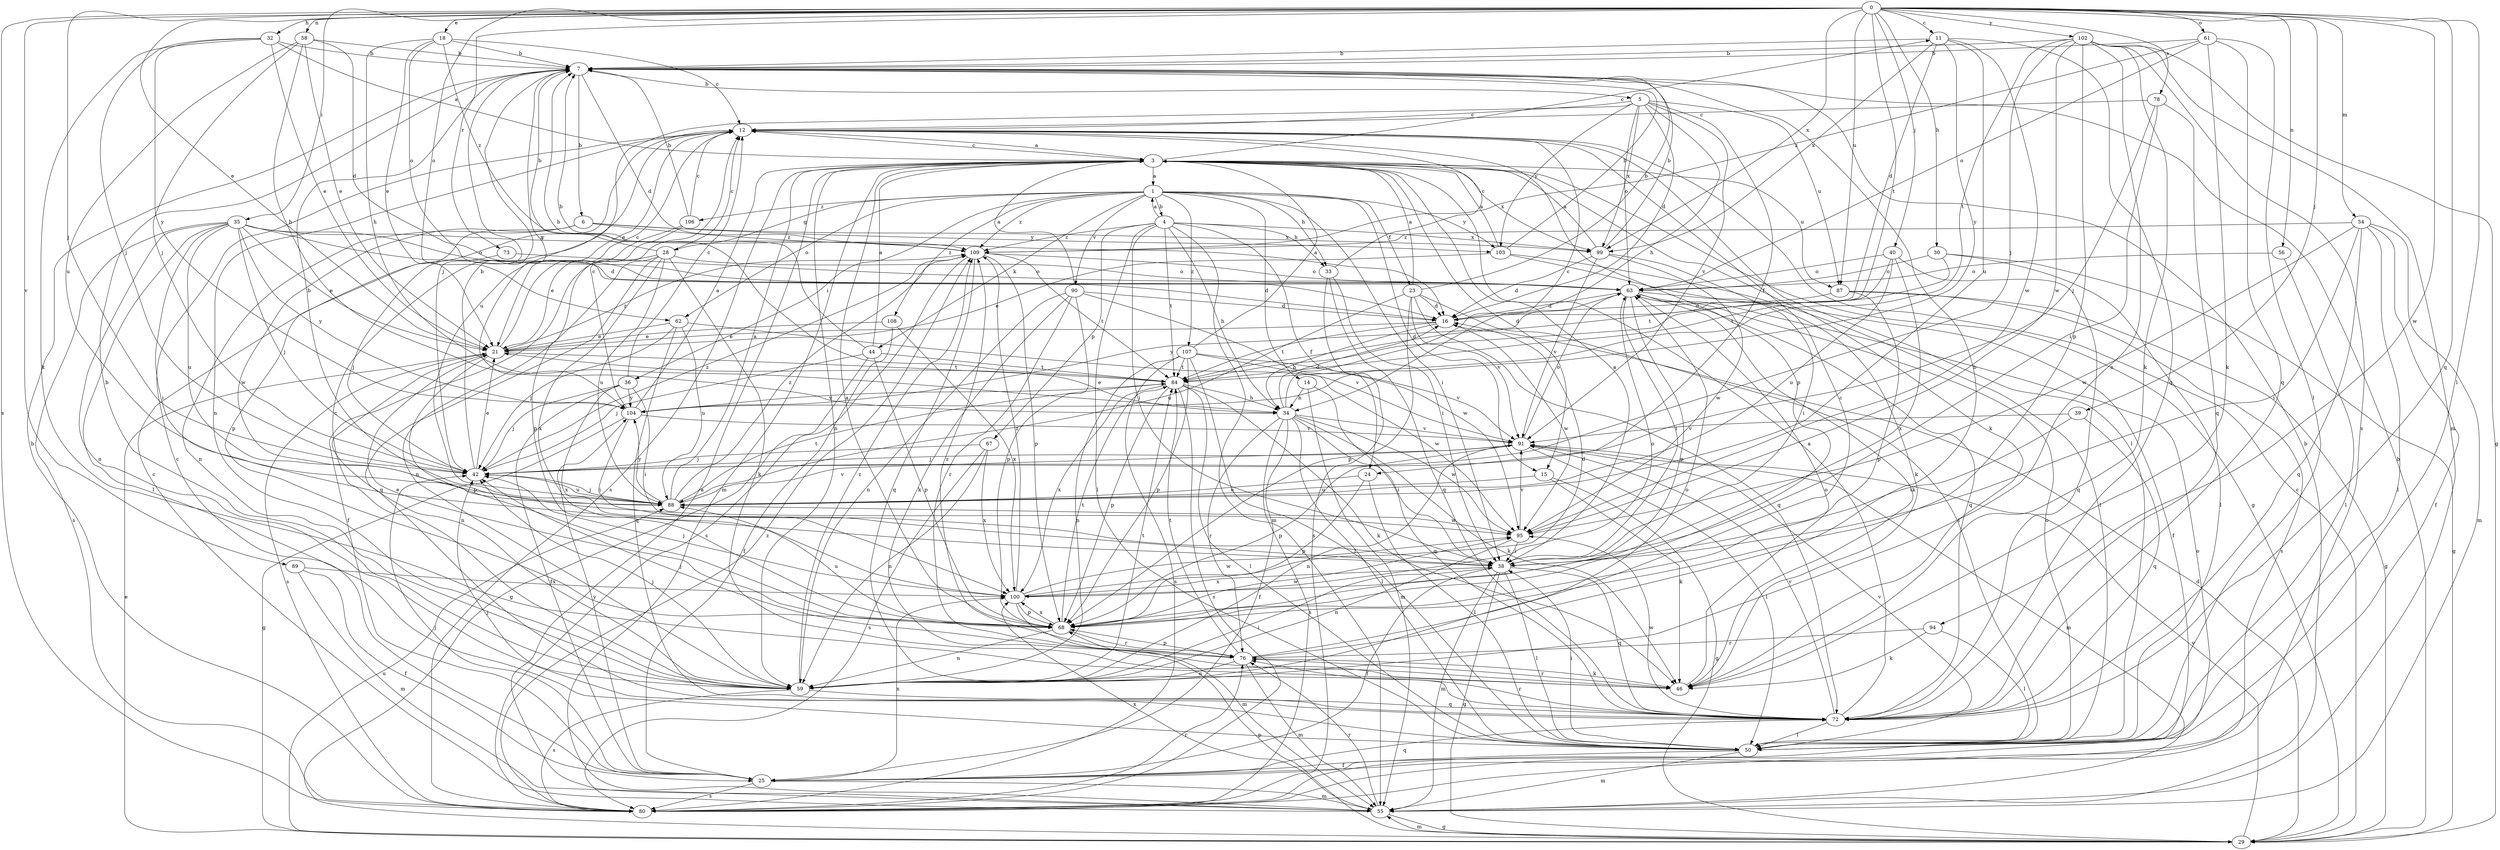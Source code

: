 strict digraph  {
0;
1;
3;
4;
5;
6;
7;
11;
12;
14;
15;
16;
18;
21;
23;
24;
25;
28;
29;
30;
32;
33;
34;
35;
36;
38;
39;
40;
42;
44;
46;
50;
54;
55;
56;
58;
59;
61;
62;
63;
67;
68;
72;
73;
76;
78;
80;
84;
87;
88;
89;
90;
91;
94;
95;
99;
100;
102;
103;
104;
106;
107;
108;
109;
0 -> 11  [label=c];
0 -> 18  [label=e];
0 -> 21  [label=e];
0 -> 30  [label=h];
0 -> 32  [label=h];
0 -> 35  [label=i];
0 -> 39  [label=j];
0 -> 40  [label=j];
0 -> 42  [label=j];
0 -> 50  [label=l];
0 -> 54  [label=m];
0 -> 56  [label=n];
0 -> 58  [label=n];
0 -> 61  [label=o];
0 -> 62  [label=o];
0 -> 72  [label=q];
0 -> 73  [label=r];
0 -> 78  [label=s];
0 -> 80  [label=s];
0 -> 84  [label=t];
0 -> 87  [label=u];
0 -> 89  [label=v];
0 -> 94  [label=w];
0 -> 99  [label=x];
0 -> 102  [label=y];
1 -> 4  [label=b];
1 -> 14  [label=d];
1 -> 15  [label=d];
1 -> 23  [label=f];
1 -> 28  [label=g];
1 -> 33  [label=h];
1 -> 36  [label=i];
1 -> 38  [label=i];
1 -> 44  [label=k];
1 -> 62  [label=o];
1 -> 90  [label=v];
1 -> 103  [label=y];
1 -> 106  [label=z];
1 -> 107  [label=z];
1 -> 108  [label=z];
1 -> 109  [label=z];
3 -> 1  [label=a];
3 -> 11  [label=c];
3 -> 12  [label=c];
3 -> 15  [label=d];
3 -> 29  [label=g];
3 -> 46  [label=k];
3 -> 55  [label=m];
3 -> 59  [label=n];
3 -> 80  [label=s];
3 -> 87  [label=u];
3 -> 99  [label=x];
4 -> 1  [label=a];
4 -> 24  [label=f];
4 -> 33  [label=h];
4 -> 34  [label=h];
4 -> 38  [label=i];
4 -> 50  [label=l];
4 -> 55  [label=m];
4 -> 67  [label=p];
4 -> 84  [label=t];
4 -> 99  [label=x];
4 -> 109  [label=z];
5 -> 12  [label=c];
5 -> 16  [label=d];
5 -> 24  [label=f];
5 -> 34  [label=h];
5 -> 63  [label=o];
5 -> 87  [label=u];
5 -> 88  [label=u];
5 -> 91  [label=v];
5 -> 99  [label=x];
5 -> 103  [label=y];
6 -> 59  [label=n];
6 -> 68  [label=p];
6 -> 95  [label=w];
6 -> 99  [label=x];
6 -> 103  [label=y];
6 -> 109  [label=z];
7 -> 5  [label=b];
7 -> 6  [label=b];
7 -> 16  [label=d];
7 -> 42  [label=j];
7 -> 104  [label=y];
11 -> 7  [label=b];
11 -> 16  [label=d];
11 -> 72  [label=q];
11 -> 88  [label=u];
11 -> 95  [label=w];
11 -> 99  [label=x];
11 -> 104  [label=y];
12 -> 3  [label=a];
12 -> 21  [label=e];
12 -> 50  [label=l];
12 -> 59  [label=n];
12 -> 68  [label=p];
14 -> 34  [label=h];
14 -> 55  [label=m];
14 -> 72  [label=q];
15 -> 29  [label=g];
15 -> 46  [label=k];
15 -> 88  [label=u];
16 -> 21  [label=e];
16 -> 34  [label=h];
16 -> 84  [label=t];
16 -> 95  [label=w];
18 -> 7  [label=b];
18 -> 12  [label=c];
18 -> 21  [label=e];
18 -> 34  [label=h];
18 -> 63  [label=o];
18 -> 109  [label=z];
21 -> 12  [label=c];
21 -> 59  [label=n];
21 -> 68  [label=p];
21 -> 80  [label=s];
21 -> 84  [label=t];
21 -> 109  [label=z];
23 -> 3  [label=a];
23 -> 7  [label=b];
23 -> 16  [label=d];
23 -> 50  [label=l];
23 -> 68  [label=p];
23 -> 72  [label=q];
23 -> 88  [label=u];
23 -> 91  [label=v];
24 -> 50  [label=l];
24 -> 68  [label=p];
24 -> 88  [label=u];
25 -> 12  [label=c];
25 -> 42  [label=j];
25 -> 55  [label=m];
25 -> 72  [label=q];
25 -> 80  [label=s];
25 -> 100  [label=x];
25 -> 104  [label=y];
28 -> 7  [label=b];
28 -> 12  [label=c];
28 -> 25  [label=f];
28 -> 46  [label=k];
28 -> 59  [label=n];
28 -> 63  [label=o];
28 -> 72  [label=q];
28 -> 88  [label=u];
28 -> 100  [label=x];
29 -> 7  [label=b];
29 -> 12  [label=c];
29 -> 16  [label=d];
29 -> 21  [label=e];
29 -> 55  [label=m];
29 -> 68  [label=p];
29 -> 88  [label=u];
29 -> 91  [label=v];
30 -> 29  [label=g];
30 -> 50  [label=l];
30 -> 63  [label=o];
30 -> 84  [label=t];
32 -> 3  [label=a];
32 -> 7  [label=b];
32 -> 21  [label=e];
32 -> 42  [label=j];
32 -> 46  [label=k];
32 -> 104  [label=y];
33 -> 12  [label=c];
33 -> 38  [label=i];
33 -> 72  [label=q];
33 -> 80  [label=s];
34 -> 12  [label=c];
34 -> 16  [label=d];
34 -> 21  [label=e];
34 -> 25  [label=f];
34 -> 38  [label=i];
34 -> 46  [label=k];
34 -> 50  [label=l];
34 -> 76  [label=r];
34 -> 80  [label=s];
34 -> 91  [label=v];
34 -> 95  [label=w];
35 -> 16  [label=d];
35 -> 21  [label=e];
35 -> 38  [label=i];
35 -> 42  [label=j];
35 -> 50  [label=l];
35 -> 59  [label=n];
35 -> 63  [label=o];
35 -> 80  [label=s];
35 -> 88  [label=u];
35 -> 104  [label=y];
35 -> 109  [label=z];
36 -> 12  [label=c];
36 -> 25  [label=f];
36 -> 38  [label=i];
36 -> 42  [label=j];
36 -> 100  [label=x];
36 -> 104  [label=y];
38 -> 3  [label=a];
38 -> 25  [label=f];
38 -> 29  [label=g];
38 -> 50  [label=l];
38 -> 55  [label=m];
38 -> 72  [label=q];
38 -> 100  [label=x];
39 -> 38  [label=i];
39 -> 72  [label=q];
39 -> 91  [label=v];
40 -> 63  [label=o];
40 -> 72  [label=q];
40 -> 84  [label=t];
40 -> 88  [label=u];
40 -> 100  [label=x];
42 -> 7  [label=b];
42 -> 21  [label=e];
42 -> 88  [label=u];
42 -> 109  [label=z];
44 -> 3  [label=a];
44 -> 7  [label=b];
44 -> 29  [label=g];
44 -> 42  [label=j];
44 -> 68  [label=p];
44 -> 84  [label=t];
46 -> 63  [label=o];
46 -> 76  [label=r];
50 -> 25  [label=f];
50 -> 38  [label=i];
50 -> 42  [label=j];
50 -> 55  [label=m];
50 -> 63  [label=o];
50 -> 91  [label=v];
54 -> 25  [label=f];
54 -> 38  [label=i];
54 -> 50  [label=l];
54 -> 55  [label=m];
54 -> 72  [label=q];
54 -> 95  [label=w];
54 -> 109  [label=z];
55 -> 3  [label=a];
55 -> 7  [label=b];
55 -> 12  [label=c];
55 -> 29  [label=g];
55 -> 76  [label=r];
55 -> 100  [label=x];
56 -> 50  [label=l];
56 -> 63  [label=o];
58 -> 7  [label=b];
58 -> 16  [label=d];
58 -> 21  [label=e];
58 -> 34  [label=h];
58 -> 42  [label=j];
58 -> 88  [label=u];
59 -> 7  [label=b];
59 -> 12  [label=c];
59 -> 38  [label=i];
59 -> 42  [label=j];
59 -> 63  [label=o];
59 -> 72  [label=q];
59 -> 80  [label=s];
59 -> 84  [label=t];
59 -> 109  [label=z];
61 -> 7  [label=b];
61 -> 46  [label=k];
61 -> 50  [label=l];
61 -> 63  [label=o];
61 -> 72  [label=q];
61 -> 109  [label=z];
62 -> 21  [label=e];
62 -> 42  [label=j];
62 -> 72  [label=q];
62 -> 88  [label=u];
62 -> 91  [label=v];
63 -> 16  [label=d];
63 -> 25  [label=f];
63 -> 38  [label=i];
63 -> 46  [label=k];
63 -> 68  [label=p];
63 -> 72  [label=q];
63 -> 104  [label=y];
67 -> 42  [label=j];
67 -> 59  [label=n];
67 -> 80  [label=s];
67 -> 100  [label=x];
68 -> 3  [label=a];
68 -> 21  [label=e];
68 -> 59  [label=n];
68 -> 76  [label=r];
68 -> 84  [label=t];
68 -> 88  [label=u];
68 -> 95  [label=w];
68 -> 100  [label=x];
72 -> 3  [label=a];
72 -> 50  [label=l];
72 -> 76  [label=r];
72 -> 91  [label=v];
72 -> 95  [label=w];
73 -> 42  [label=j];
73 -> 63  [label=o];
76 -> 7  [label=b];
76 -> 12  [label=c];
76 -> 42  [label=j];
76 -> 46  [label=k];
76 -> 55  [label=m];
76 -> 59  [label=n];
76 -> 68  [label=p];
76 -> 84  [label=t];
76 -> 109  [label=z];
78 -> 12  [label=c];
78 -> 38  [label=i];
78 -> 42  [label=j];
78 -> 72  [label=q];
80 -> 7  [label=b];
80 -> 63  [label=o];
80 -> 76  [label=r];
80 -> 109  [label=z];
84 -> 7  [label=b];
84 -> 34  [label=h];
84 -> 46  [label=k];
84 -> 50  [label=l];
84 -> 68  [label=p];
84 -> 80  [label=s];
84 -> 100  [label=x];
84 -> 104  [label=y];
87 -> 16  [label=d];
87 -> 29  [label=g];
87 -> 68  [label=p];
87 -> 80  [label=s];
88 -> 3  [label=a];
88 -> 7  [label=b];
88 -> 42  [label=j];
88 -> 84  [label=t];
88 -> 91  [label=v];
88 -> 95  [label=w];
88 -> 104  [label=y];
88 -> 109  [label=z];
89 -> 25  [label=f];
89 -> 55  [label=m];
89 -> 100  [label=x];
90 -> 3  [label=a];
90 -> 16  [label=d];
90 -> 46  [label=k];
90 -> 59  [label=n];
90 -> 68  [label=p];
90 -> 76  [label=r];
90 -> 95  [label=w];
91 -> 42  [label=j];
91 -> 50  [label=l];
91 -> 55  [label=m];
91 -> 59  [label=n];
91 -> 63  [label=o];
91 -> 68  [label=p];
94 -> 46  [label=k];
94 -> 50  [label=l];
94 -> 76  [label=r];
95 -> 38  [label=i];
95 -> 59  [label=n];
95 -> 91  [label=v];
99 -> 3  [label=a];
99 -> 7  [label=b];
99 -> 16  [label=d];
99 -> 38  [label=i];
99 -> 91  [label=v];
99 -> 95  [label=w];
100 -> 16  [label=d];
100 -> 42  [label=j];
100 -> 55  [label=m];
100 -> 63  [label=o];
100 -> 68  [label=p];
100 -> 95  [label=w];
100 -> 109  [label=z];
102 -> 7  [label=b];
102 -> 29  [label=g];
102 -> 42  [label=j];
102 -> 46  [label=k];
102 -> 55  [label=m];
102 -> 59  [label=n];
102 -> 68  [label=p];
102 -> 80  [label=s];
102 -> 84  [label=t];
102 -> 95  [label=w];
103 -> 3  [label=a];
103 -> 7  [label=b];
103 -> 21  [label=e];
103 -> 46  [label=k];
103 -> 50  [label=l];
104 -> 3  [label=a];
104 -> 12  [label=c];
104 -> 29  [label=g];
104 -> 38  [label=i];
104 -> 91  [label=v];
106 -> 7  [label=b];
106 -> 12  [label=c];
106 -> 21  [label=e];
106 -> 68  [label=p];
107 -> 3  [label=a];
107 -> 50  [label=l];
107 -> 59  [label=n];
107 -> 68  [label=p];
107 -> 80  [label=s];
107 -> 84  [label=t];
107 -> 91  [label=v];
107 -> 95  [label=w];
108 -> 21  [label=e];
108 -> 25  [label=f];
108 -> 100  [label=x];
109 -> 63  [label=o];
109 -> 68  [label=p];
109 -> 72  [label=q];
109 -> 80  [label=s];
109 -> 84  [label=t];
}
